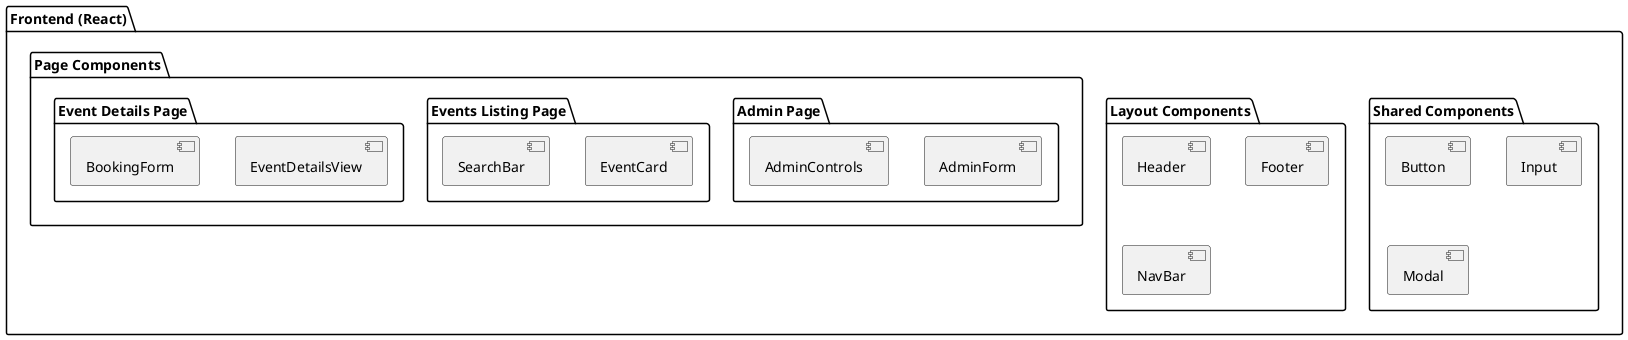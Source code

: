 @startuml Enhanced Architecture
package "Frontend (React)" {
    package "Shared Components" {
        component Button
        component Input
        component Modal
    }

    package "Layout Components" {
        component Header
        component Footer
        component NavBar
    }

    package "Page Components" {
        package "Admin Page" {
            component AdminForm
            component AdminControls
        }
        package "Events Listing Page" {
            component EventCard
            component SearchBar
        }
        package "Event Details Page" {
            component EventDetailsView
            component BookingForm
        }
    }
}
@enduml
